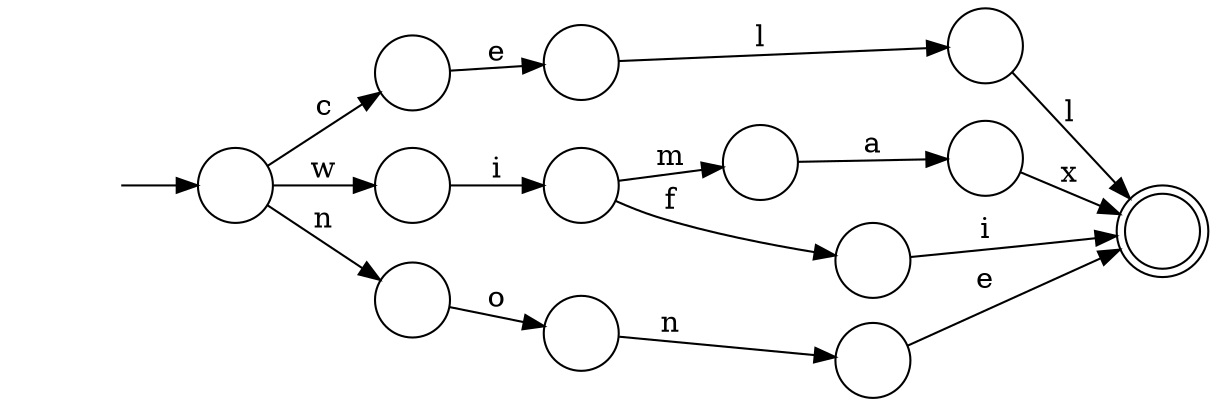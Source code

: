 digraph Automaton {
  rankdir = LR;
  0 [shape=circle,label=""];
  0 -> 10 [label="n"]
  1 [shape=circle,label=""];
  1 -> 4 [label="e"]
  2 [shape=circle,label=""];
  2 -> 5 [label="a"]
  3 [shape=circle,label=""];
  3 -> 7 [label="i"]
  4 [shape=circle,label=""];
  4 -> 11 [label="l"]
  5 [shape=circle,label=""];
  5 -> 6 [label="x"]
  6 [shape=doublecircle,label=""];
  7 [shape=circle,label=""];
  7 -> 9 [label="f"]
  7 -> 2 [label="m"]
  8 [shape=circle,label=""];
  initial [shape=plaintext,label=""];
  initial -> 8
  8 -> 12 [label="n"]
  8 -> 3 [label="w"]
  8 -> 1 [label="c"]
  9 [shape=circle,label=""];
  9 -> 6 [label="i"]
  10 [shape=circle,label=""];
  10 -> 6 [label="e"]
  11 [shape=circle,label=""];
  11 -> 6 [label="l"]
  12 [shape=circle,label=""];
  12 -> 0 [label="o"]
}
